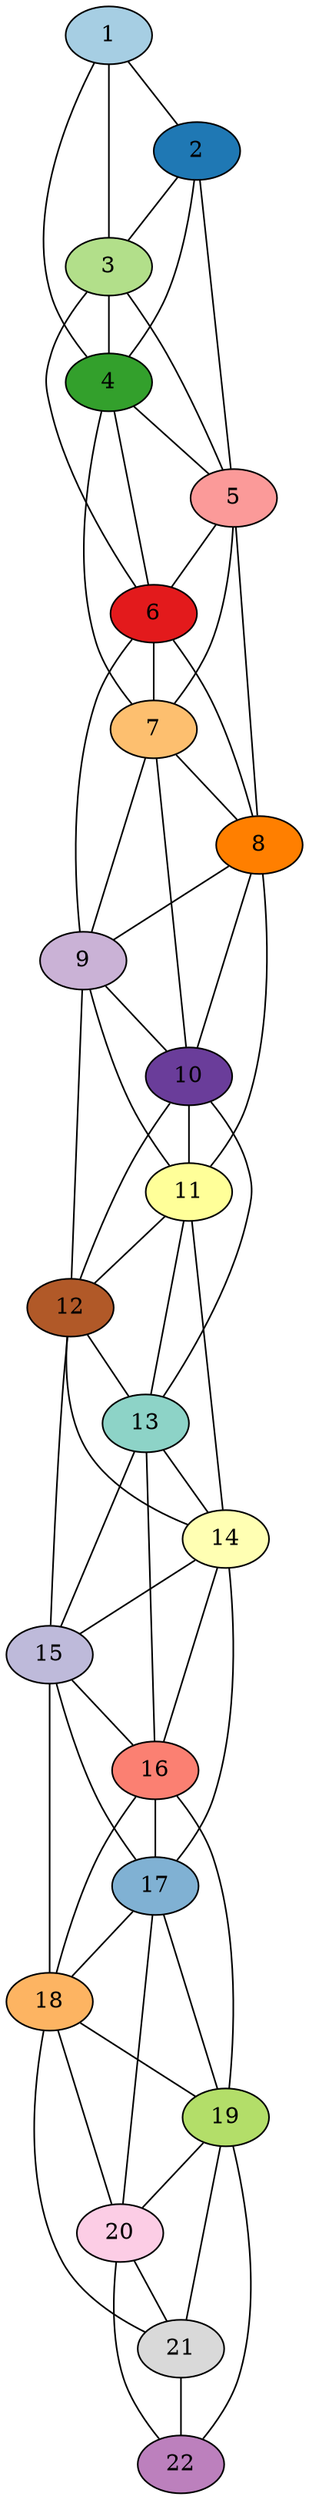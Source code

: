 graph g{
1 [label="1", style=filled, color=black, fillcolor="/paired12/1"];
1 -- 2;
1 -- 3;
1 -- 4;

2 [label="2", style=filled, color=black, fillcolor="/paired12/2"];
2 -- 3;
2 -- 4;
2 -- 5;

3 [label="3", style=filled, color=black, fillcolor="/paired12/3"];
3 -- 4;
3 -- 5;
3 -- 6;

4 [label="4", style=filled, color=black, fillcolor="/paired12/4"];
4 -- 5;
4 -- 6;
4 -- 7;

5 [label="5", style=filled, color=black, fillcolor="/paired12/5"];
5 -- 6;
5 -- 7;
5 -- 8;

6 [label="6", style=filled, color=black, fillcolor="/paired12/6"];
6 -- 7;
6 -- 8;
6 -- 9;

7 [label="7", style=filled, color=black, fillcolor="/paired12/7"];
7 -- 8;
7 -- 9;
7 -- 10;

8 [label="8", style=filled, color=black, fillcolor="/paired12/8"];
8 -- 9;
8 -- 10;
8 -- 11;

9 [label="9", style=filled, color=black, fillcolor="/paired12/9"];
9 -- 10;
9 -- 11;
9 -- 12;

10 [label="10", style=filled, color=black, fillcolor="/paired12/10"];
10 -- 11;
10 -- 12;
10 -- 13;

11 [label="11", style=filled, color=black, fillcolor="/paired12/11"];
11 -- 12;
11 -- 13;
11 -- 14;

12 [label="12", style=filled, color=black, fillcolor="/paired12/12"];
12 -- 13;
12 -- 14;
12 -- 15;

13 [label="13", style=filled, color=black, fillcolor="/set312/1"];
13 -- 14;
13 -- 15;
13 -- 16;

14 [label="14", style=filled, color=black, fillcolor="/set312/2"];
14 -- 15;
14 -- 16;
14 -- 17;

15 [label="15", style=filled, color=black, fillcolor="/set312/3"];
15 -- 16;
15 -- 17;
15 -- 18;

16 [label="16", style=filled, color=black, fillcolor="/set312/4"];
16 -- 17;
16 -- 18;
16 -- 19;

17 [label="17", style=filled, color=black, fillcolor="/set312/5"];
17 -- 18;
17 -- 19;
17 -- 20;

18 [label="18", style=filled, color=black, fillcolor="/set312/6"];
18 -- 19;
18 -- 20;
18 -- 21;

19 [label="19", style=filled, color=black, fillcolor="/set312/7"];
19 -- 20;
19 -- 21;
19 -- 22;

20 [label="20", style=filled, color=black, fillcolor="/set312/8"];
20 -- 21;
20 -- 22;

21 [label="21", style=filled, color=black, fillcolor="/set312/9"];
21 -- 22;

22 [label="22", style=filled, color=black, fillcolor="/set312/10"];

}
